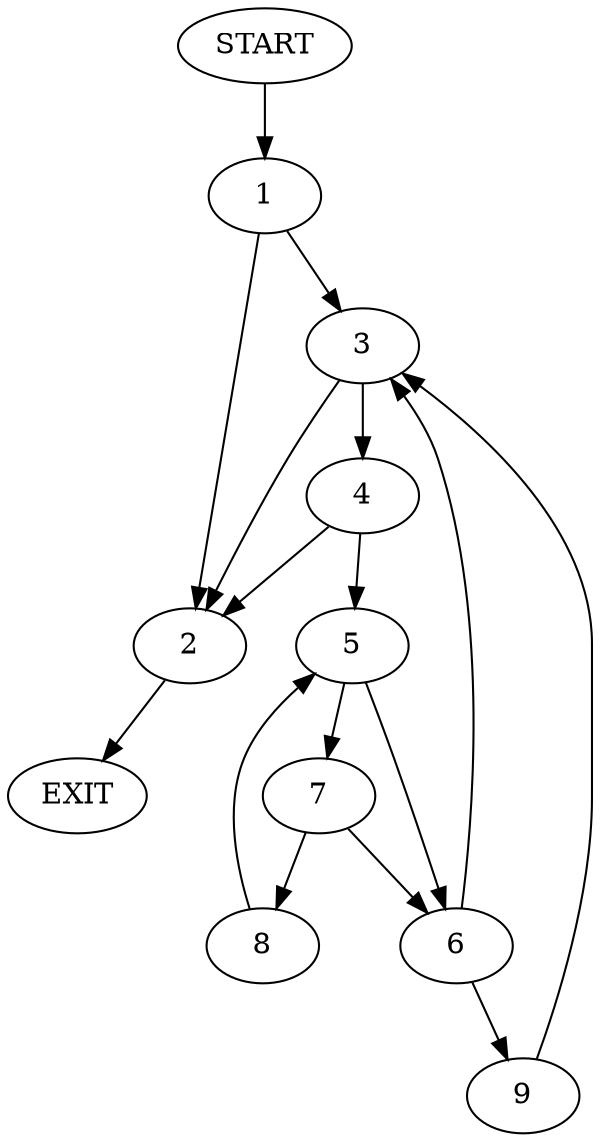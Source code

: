 digraph {
0 [label="START"]
10 [label="EXIT"]
0 -> 1
1 -> 2
1 -> 3
3 -> 4
3 -> 2
2 -> 10
4 -> 2
4 -> 5
5 -> 6
5 -> 7
7 -> 8
7 -> 6
6 -> 9
6 -> 3
8 -> 5
9 -> 3
}
